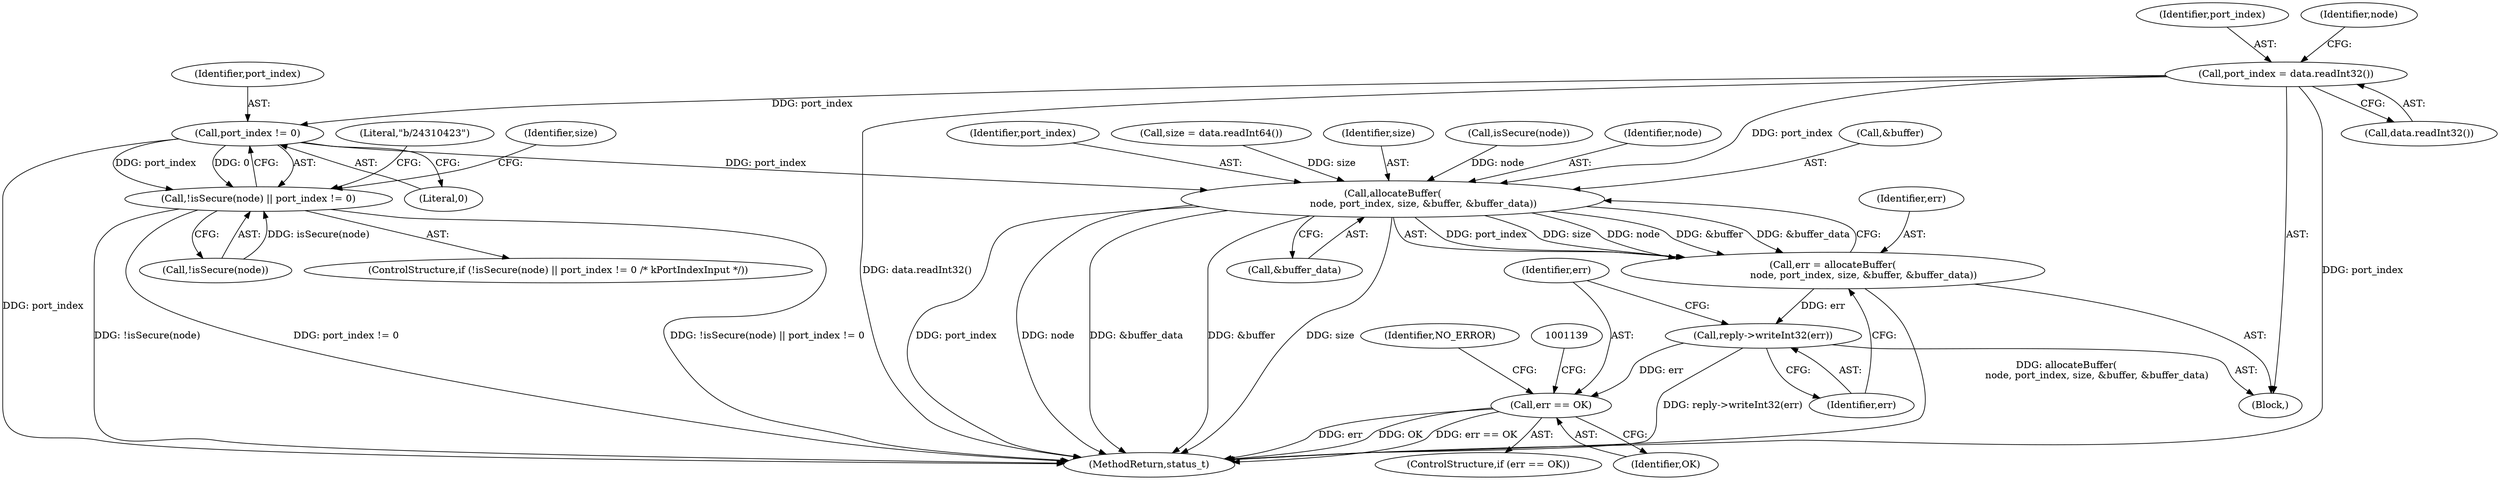 digraph "0_Android_0bb5ced60304da7f61478ffd359e7ba65d72f181@API" {
"1001095" [label="(Call,port_index = data.readInt32())"];
"1001103" [label="(Call,port_index != 0)"];
"1001099" [label="(Call,!isSecure(node) || port_index != 0)"];
"1001122" [label="(Call,allocateBuffer(\n                    node, port_index, size, &buffer, &buffer_data))"];
"1001120" [label="(Call,err = allocateBuffer(\n                    node, port_index, size, &buffer, &buffer_data))"];
"1001130" [label="(Call,reply->writeInt32(err))"];
"1001133" [label="(Call,err == OK)"];
"1001126" [label="(Call,&buffer)"];
"1001108" [label="(Literal,\"b/24310423\")"];
"1001131" [label="(Identifier,err)"];
"1001100" [label="(Call,!isSecure(node))"];
"1001124" [label="(Identifier,port_index)"];
"1001114" [label="(Call,size = data.readInt64())"];
"1001103" [label="(Call,port_index != 0)"];
"1001132" [label="(ControlStructure,if (err == OK))"];
"1001098" [label="(ControlStructure,if (!isSecure(node) || port_index != 0 /* kPortIndexInput */))"];
"1001105" [label="(Literal,0)"];
"1001115" [label="(Identifier,size)"];
"1001096" [label="(Identifier,port_index)"];
"1001104" [label="(Identifier,port_index)"];
"1001130" [label="(Call,reply->writeInt32(err))"];
"1001120" [label="(Call,err = allocateBuffer(\n                    node, port_index, size, &buffer, &buffer_data))"];
"1001125" [label="(Identifier,size)"];
"1001146" [label="(Identifier,NO_ERROR)"];
"1001083" [label="(Block,)"];
"1001135" [label="(Identifier,OK)"];
"1001101" [label="(Call,isSecure(node))"];
"1001122" [label="(Call,allocateBuffer(\n                    node, port_index, size, &buffer, &buffer_data))"];
"1001123" [label="(Identifier,node)"];
"1001097" [label="(Call,data.readInt32())"];
"1001128" [label="(Call,&buffer_data)"];
"1001099" [label="(Call,!isSecure(node) || port_index != 0)"];
"1001133" [label="(Call,err == OK)"];
"1001134" [label="(Identifier,err)"];
"1001102" [label="(Identifier,node)"];
"1001121" [label="(Identifier,err)"];
"1001095" [label="(Call,port_index = data.readInt32())"];
"1001353" [label="(MethodReturn,status_t)"];
"1001095" -> "1001083"  [label="AST: "];
"1001095" -> "1001097"  [label="CFG: "];
"1001096" -> "1001095"  [label="AST: "];
"1001097" -> "1001095"  [label="AST: "];
"1001102" -> "1001095"  [label="CFG: "];
"1001095" -> "1001353"  [label="DDG: data.readInt32()"];
"1001095" -> "1001353"  [label="DDG: port_index"];
"1001095" -> "1001103"  [label="DDG: port_index"];
"1001095" -> "1001122"  [label="DDG: port_index"];
"1001103" -> "1001099"  [label="AST: "];
"1001103" -> "1001105"  [label="CFG: "];
"1001104" -> "1001103"  [label="AST: "];
"1001105" -> "1001103"  [label="AST: "];
"1001099" -> "1001103"  [label="CFG: "];
"1001103" -> "1001353"  [label="DDG: port_index"];
"1001103" -> "1001099"  [label="DDG: port_index"];
"1001103" -> "1001099"  [label="DDG: 0"];
"1001103" -> "1001122"  [label="DDG: port_index"];
"1001099" -> "1001098"  [label="AST: "];
"1001099" -> "1001100"  [label="CFG: "];
"1001100" -> "1001099"  [label="AST: "];
"1001108" -> "1001099"  [label="CFG: "];
"1001115" -> "1001099"  [label="CFG: "];
"1001099" -> "1001353"  [label="DDG: !isSecure(node) || port_index != 0"];
"1001099" -> "1001353"  [label="DDG: !isSecure(node)"];
"1001099" -> "1001353"  [label="DDG: port_index != 0"];
"1001100" -> "1001099"  [label="DDG: isSecure(node)"];
"1001122" -> "1001120"  [label="AST: "];
"1001122" -> "1001128"  [label="CFG: "];
"1001123" -> "1001122"  [label="AST: "];
"1001124" -> "1001122"  [label="AST: "];
"1001125" -> "1001122"  [label="AST: "];
"1001126" -> "1001122"  [label="AST: "];
"1001128" -> "1001122"  [label="AST: "];
"1001120" -> "1001122"  [label="CFG: "];
"1001122" -> "1001353"  [label="DDG: port_index"];
"1001122" -> "1001353"  [label="DDG: node"];
"1001122" -> "1001353"  [label="DDG: &buffer_data"];
"1001122" -> "1001353"  [label="DDG: &buffer"];
"1001122" -> "1001353"  [label="DDG: size"];
"1001122" -> "1001120"  [label="DDG: port_index"];
"1001122" -> "1001120"  [label="DDG: size"];
"1001122" -> "1001120"  [label="DDG: node"];
"1001122" -> "1001120"  [label="DDG: &buffer"];
"1001122" -> "1001120"  [label="DDG: &buffer_data"];
"1001101" -> "1001122"  [label="DDG: node"];
"1001114" -> "1001122"  [label="DDG: size"];
"1001120" -> "1001083"  [label="AST: "];
"1001121" -> "1001120"  [label="AST: "];
"1001131" -> "1001120"  [label="CFG: "];
"1001120" -> "1001353"  [label="DDG: allocateBuffer(\n                    node, port_index, size, &buffer, &buffer_data)"];
"1001120" -> "1001130"  [label="DDG: err"];
"1001130" -> "1001083"  [label="AST: "];
"1001130" -> "1001131"  [label="CFG: "];
"1001131" -> "1001130"  [label="AST: "];
"1001134" -> "1001130"  [label="CFG: "];
"1001130" -> "1001353"  [label="DDG: reply->writeInt32(err)"];
"1001130" -> "1001133"  [label="DDG: err"];
"1001133" -> "1001132"  [label="AST: "];
"1001133" -> "1001135"  [label="CFG: "];
"1001134" -> "1001133"  [label="AST: "];
"1001135" -> "1001133"  [label="AST: "];
"1001139" -> "1001133"  [label="CFG: "];
"1001146" -> "1001133"  [label="CFG: "];
"1001133" -> "1001353"  [label="DDG: err"];
"1001133" -> "1001353"  [label="DDG: OK"];
"1001133" -> "1001353"  [label="DDG: err == OK"];
}
